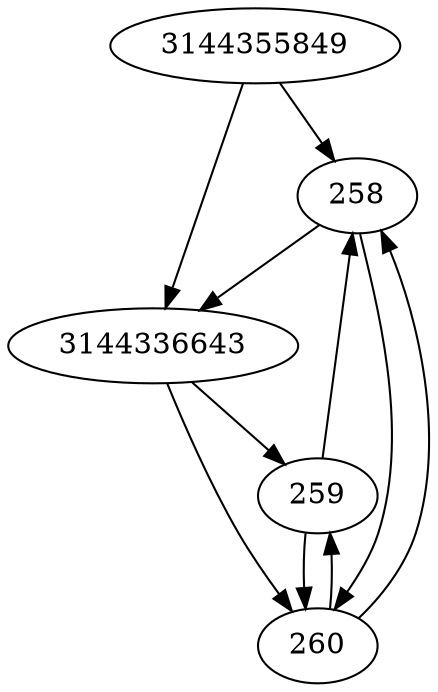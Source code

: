 strict digraph  {
258;
3144336643;
259;
260;
3144355849;
258 -> 260;
258 -> 3144336643;
3144336643 -> 259;
3144336643 -> 260;
259 -> 260;
259 -> 258;
260 -> 259;
260 -> 258;
3144355849 -> 3144336643;
3144355849 -> 258;
}
